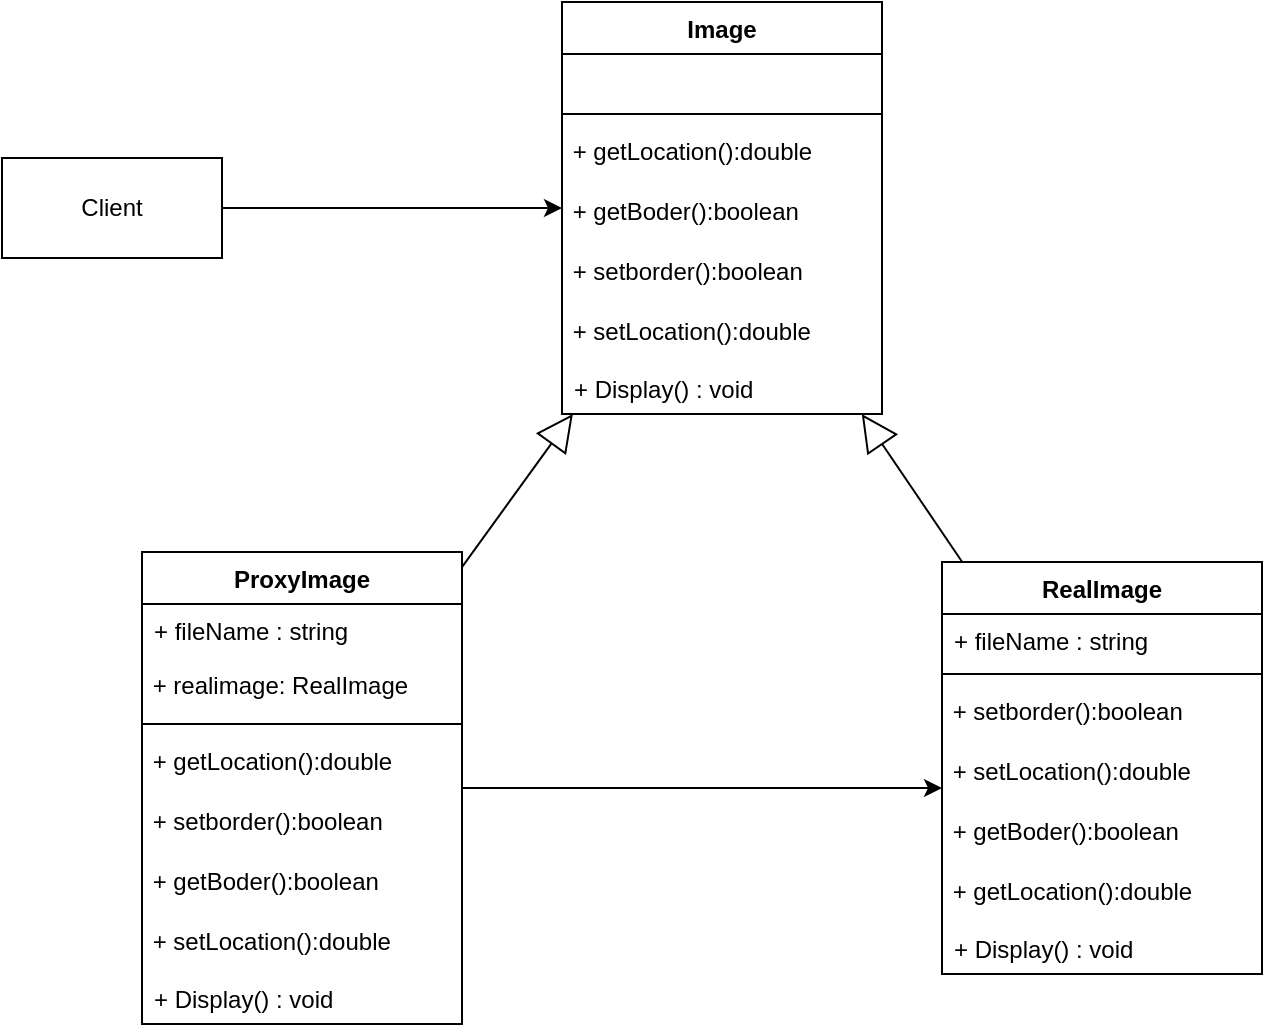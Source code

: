 <mxfile version="22.1.15" type="device">
  <diagram name="Trang-1" id="WrGnvIntFjEb5IMs-OI7">
    <mxGraphModel dx="2284" dy="746" grid="1" gridSize="10" guides="1" tooltips="1" connect="1" arrows="1" fold="1" page="1" pageScale="1" pageWidth="850" pageHeight="1100" math="0" shadow="0">
      <root>
        <mxCell id="0" />
        <mxCell id="1" parent="0" />
        <mxCell id="JpuRmubIkL6e8a2j-CH3-17" style="edgeStyle=orthogonalEdgeStyle;rounded=0;orthogonalLoop=1;jettySize=auto;html=1;" edge="1" parent="1" source="JpuRmubIkL6e8a2j-CH3-1" target="JpuRmubIkL6e8a2j-CH3-2">
          <mxGeometry relative="1" as="geometry" />
        </mxCell>
        <mxCell id="JpuRmubIkL6e8a2j-CH3-1" value="Client" style="html=1;whiteSpace=wrap;" vertex="1" parent="1">
          <mxGeometry x="-760" y="108" width="110" height="50" as="geometry" />
        </mxCell>
        <mxCell id="JpuRmubIkL6e8a2j-CH3-2" value="Image" style="swimlane;fontStyle=1;align=center;verticalAlign=top;childLayout=stackLayout;horizontal=1;startSize=26;horizontalStack=0;resizeParent=1;resizeParentMax=0;resizeLast=0;collapsible=1;marginBottom=0;whiteSpace=wrap;html=1;" vertex="1" parent="1">
          <mxGeometry x="-480" y="30" width="160" height="206" as="geometry" />
        </mxCell>
        <mxCell id="JpuRmubIkL6e8a2j-CH3-3" value="&amp;nbsp;" style="text;strokeColor=none;fillColor=none;align=left;verticalAlign=top;spacingLeft=4;spacingRight=4;overflow=hidden;rotatable=0;points=[[0,0.5],[1,0.5]];portConstraint=eastwest;whiteSpace=wrap;html=1;" vertex="1" parent="JpuRmubIkL6e8a2j-CH3-2">
          <mxGeometry y="26" width="160" height="26" as="geometry" />
        </mxCell>
        <mxCell id="JpuRmubIkL6e8a2j-CH3-4" value="" style="line;strokeWidth=1;fillColor=none;align=left;verticalAlign=middle;spacingTop=-1;spacingLeft=3;spacingRight=3;rotatable=0;labelPosition=right;points=[];portConstraint=eastwest;strokeColor=inherit;" vertex="1" parent="JpuRmubIkL6e8a2j-CH3-2">
          <mxGeometry y="52" width="160" height="8" as="geometry" />
        </mxCell>
        <mxCell id="JpuRmubIkL6e8a2j-CH3-23" value="&amp;nbsp;+ getLocation():double" style="text;html=1;align=left;verticalAlign=middle;resizable=0;points=[];autosize=1;strokeColor=none;fillColor=none;" vertex="1" parent="JpuRmubIkL6e8a2j-CH3-2">
          <mxGeometry y="60" width="160" height="30" as="geometry" />
        </mxCell>
        <mxCell id="JpuRmubIkL6e8a2j-CH3-25" value="&amp;nbsp;+ getBoder():boolean" style="text;html=1;align=left;verticalAlign=middle;resizable=0;points=[];autosize=1;strokeColor=none;fillColor=none;" vertex="1" parent="JpuRmubIkL6e8a2j-CH3-2">
          <mxGeometry y="90" width="160" height="30" as="geometry" />
        </mxCell>
        <mxCell id="JpuRmubIkL6e8a2j-CH3-26" value="&amp;nbsp;+ setborder():boolean" style="text;html=1;align=left;verticalAlign=middle;resizable=0;points=[];autosize=1;strokeColor=none;fillColor=none;" vertex="1" parent="JpuRmubIkL6e8a2j-CH3-2">
          <mxGeometry y="120" width="160" height="30" as="geometry" />
        </mxCell>
        <mxCell id="JpuRmubIkL6e8a2j-CH3-24" value="&amp;nbsp;+ setLocation():double" style="text;html=1;align=left;verticalAlign=middle;resizable=0;points=[];autosize=1;strokeColor=none;fillColor=none;" vertex="1" parent="JpuRmubIkL6e8a2j-CH3-2">
          <mxGeometry y="150" width="160" height="30" as="geometry" />
        </mxCell>
        <mxCell id="JpuRmubIkL6e8a2j-CH3-5" value="+ Display() : void" style="text;strokeColor=none;fillColor=none;align=left;verticalAlign=top;spacingLeft=4;spacingRight=4;overflow=hidden;rotatable=0;points=[[0,0.5],[1,0.5]];portConstraint=eastwest;whiteSpace=wrap;html=1;" vertex="1" parent="JpuRmubIkL6e8a2j-CH3-2">
          <mxGeometry y="180" width="160" height="26" as="geometry" />
        </mxCell>
        <mxCell id="JpuRmubIkL6e8a2j-CH3-33" style="edgeStyle=orthogonalEdgeStyle;rounded=0;orthogonalLoop=1;jettySize=auto;html=1;" edge="1" parent="1" source="JpuRmubIkL6e8a2j-CH3-6" target="JpuRmubIkL6e8a2j-CH3-10">
          <mxGeometry relative="1" as="geometry">
            <Array as="points">
              <mxPoint x="-460" y="423" />
              <mxPoint x="-460" y="423" />
            </Array>
          </mxGeometry>
        </mxCell>
        <mxCell id="JpuRmubIkL6e8a2j-CH3-6" value="ProxyImage" style="swimlane;fontStyle=1;align=center;verticalAlign=top;childLayout=stackLayout;horizontal=1;startSize=26;horizontalStack=0;resizeParent=1;resizeParentMax=0;resizeLast=0;collapsible=1;marginBottom=0;whiteSpace=wrap;html=1;" vertex="1" parent="1">
          <mxGeometry x="-690" y="305" width="160" height="236" as="geometry" />
        </mxCell>
        <mxCell id="JpuRmubIkL6e8a2j-CH3-7" value="+ fileName : string" style="text;strokeColor=none;fillColor=none;align=left;verticalAlign=top;spacingLeft=4;spacingRight=4;overflow=hidden;rotatable=0;points=[[0,0.5],[1,0.5]];portConstraint=eastwest;whiteSpace=wrap;html=1;" vertex="1" parent="JpuRmubIkL6e8a2j-CH3-6">
          <mxGeometry y="26" width="160" height="26" as="geometry" />
        </mxCell>
        <mxCell id="JpuRmubIkL6e8a2j-CH3-18" value="&amp;nbsp;+ realimage: RealImage" style="text;html=1;align=left;verticalAlign=middle;resizable=0;points=[];autosize=1;strokeColor=none;fillColor=none;" vertex="1" parent="JpuRmubIkL6e8a2j-CH3-6">
          <mxGeometry y="52" width="160" height="30" as="geometry" />
        </mxCell>
        <mxCell id="JpuRmubIkL6e8a2j-CH3-8" value="" style="line;strokeWidth=1;fillColor=none;align=left;verticalAlign=middle;spacingTop=-1;spacingLeft=3;spacingRight=3;rotatable=0;labelPosition=right;points=[];portConstraint=eastwest;strokeColor=inherit;" vertex="1" parent="JpuRmubIkL6e8a2j-CH3-6">
          <mxGeometry y="82" width="160" height="8" as="geometry" />
        </mxCell>
        <mxCell id="JpuRmubIkL6e8a2j-CH3-19" value="&amp;nbsp;+ getLocation():double" style="text;html=1;align=left;verticalAlign=middle;resizable=0;points=[];autosize=1;strokeColor=none;fillColor=none;" vertex="1" parent="JpuRmubIkL6e8a2j-CH3-6">
          <mxGeometry y="90" width="160" height="30" as="geometry" />
        </mxCell>
        <mxCell id="JpuRmubIkL6e8a2j-CH3-22" value="&amp;nbsp;+ setborder():boolean" style="text;html=1;align=left;verticalAlign=middle;resizable=0;points=[];autosize=1;strokeColor=none;fillColor=none;" vertex="1" parent="JpuRmubIkL6e8a2j-CH3-6">
          <mxGeometry y="120" width="160" height="30" as="geometry" />
        </mxCell>
        <mxCell id="JpuRmubIkL6e8a2j-CH3-21" value="&amp;nbsp;+ getBoder():boolean" style="text;html=1;align=left;verticalAlign=middle;resizable=0;points=[];autosize=1;strokeColor=none;fillColor=none;" vertex="1" parent="JpuRmubIkL6e8a2j-CH3-6">
          <mxGeometry y="150" width="160" height="30" as="geometry" />
        </mxCell>
        <mxCell id="JpuRmubIkL6e8a2j-CH3-20" value="&amp;nbsp;+ setLocation():double" style="text;html=1;align=left;verticalAlign=middle;resizable=0;points=[];autosize=1;strokeColor=none;fillColor=none;" vertex="1" parent="JpuRmubIkL6e8a2j-CH3-6">
          <mxGeometry y="180" width="160" height="30" as="geometry" />
        </mxCell>
        <mxCell id="JpuRmubIkL6e8a2j-CH3-15" value="+ Display() : void" style="text;strokeColor=none;fillColor=none;align=left;verticalAlign=top;spacingLeft=4;spacingRight=4;overflow=hidden;rotatable=0;points=[[0,0.5],[1,0.5]];portConstraint=eastwest;whiteSpace=wrap;html=1;" vertex="1" parent="JpuRmubIkL6e8a2j-CH3-6">
          <mxGeometry y="210" width="160" height="26" as="geometry" />
        </mxCell>
        <mxCell id="JpuRmubIkL6e8a2j-CH3-10" value="RealImage" style="swimlane;fontStyle=1;align=center;verticalAlign=top;childLayout=stackLayout;horizontal=1;startSize=26;horizontalStack=0;resizeParent=1;resizeParentMax=0;resizeLast=0;collapsible=1;marginBottom=0;whiteSpace=wrap;html=1;" vertex="1" parent="1">
          <mxGeometry x="-290" y="310" width="160" height="206" as="geometry" />
        </mxCell>
        <mxCell id="JpuRmubIkL6e8a2j-CH3-16" value="+ fileName : string" style="text;strokeColor=none;fillColor=none;align=left;verticalAlign=top;spacingLeft=4;spacingRight=4;overflow=hidden;rotatable=0;points=[[0,0.5],[1,0.5]];portConstraint=eastwest;whiteSpace=wrap;html=1;" vertex="1" parent="JpuRmubIkL6e8a2j-CH3-10">
          <mxGeometry y="26" width="160" height="26" as="geometry" />
        </mxCell>
        <mxCell id="JpuRmubIkL6e8a2j-CH3-12" value="" style="line;strokeWidth=1;fillColor=none;align=left;verticalAlign=middle;spacingTop=-1;spacingLeft=3;spacingRight=3;rotatable=0;labelPosition=right;points=[];portConstraint=eastwest;strokeColor=inherit;" vertex="1" parent="JpuRmubIkL6e8a2j-CH3-10">
          <mxGeometry y="52" width="160" height="8" as="geometry" />
        </mxCell>
        <mxCell id="JpuRmubIkL6e8a2j-CH3-30" value="&amp;nbsp;+ setborder():boolean" style="text;html=1;align=left;verticalAlign=middle;resizable=0;points=[];autosize=1;strokeColor=none;fillColor=none;" vertex="1" parent="JpuRmubIkL6e8a2j-CH3-10">
          <mxGeometry y="60" width="160" height="30" as="geometry" />
        </mxCell>
        <mxCell id="JpuRmubIkL6e8a2j-CH3-28" value="&amp;nbsp;+ setLocation():double" style="text;html=1;align=left;verticalAlign=middle;resizable=0;points=[];autosize=1;strokeColor=none;fillColor=none;" vertex="1" parent="JpuRmubIkL6e8a2j-CH3-10">
          <mxGeometry y="90" width="160" height="30" as="geometry" />
        </mxCell>
        <mxCell id="JpuRmubIkL6e8a2j-CH3-29" value="&amp;nbsp;+ getBoder():boolean" style="text;html=1;align=left;verticalAlign=middle;resizable=0;points=[];autosize=1;strokeColor=none;fillColor=none;" vertex="1" parent="JpuRmubIkL6e8a2j-CH3-10">
          <mxGeometry y="120" width="160" height="30" as="geometry" />
        </mxCell>
        <mxCell id="JpuRmubIkL6e8a2j-CH3-27" value="&amp;nbsp;+ getLocation():double" style="text;html=1;align=left;verticalAlign=middle;resizable=0;points=[];autosize=1;strokeColor=none;fillColor=none;" vertex="1" parent="JpuRmubIkL6e8a2j-CH3-10">
          <mxGeometry y="150" width="160" height="30" as="geometry" />
        </mxCell>
        <mxCell id="JpuRmubIkL6e8a2j-CH3-14" value="+ Display() : void" style="text;strokeColor=none;fillColor=none;align=left;verticalAlign=top;spacingLeft=4;spacingRight=4;overflow=hidden;rotatable=0;points=[[0,0.5],[1,0.5]];portConstraint=eastwest;whiteSpace=wrap;html=1;" vertex="1" parent="JpuRmubIkL6e8a2j-CH3-10">
          <mxGeometry y="180" width="160" height="26" as="geometry" />
        </mxCell>
        <mxCell id="JpuRmubIkL6e8a2j-CH3-31" value="" style="endArrow=block;endSize=16;endFill=0;html=1;rounded=0;" edge="1" parent="1" source="JpuRmubIkL6e8a2j-CH3-6" target="JpuRmubIkL6e8a2j-CH3-2">
          <mxGeometry width="160" relative="1" as="geometry">
            <mxPoint x="-770" y="270" as="sourcePoint" />
            <mxPoint x="-610" y="270" as="targetPoint" />
          </mxGeometry>
        </mxCell>
        <mxCell id="JpuRmubIkL6e8a2j-CH3-32" value="" style="endArrow=block;endSize=16;endFill=0;html=1;rounded=0;" edge="1" parent="1" source="JpuRmubIkL6e8a2j-CH3-10" target="JpuRmubIkL6e8a2j-CH3-2">
          <mxGeometry width="160" relative="1" as="geometry">
            <mxPoint x="-480" y="360" as="sourcePoint" />
            <mxPoint x="-320" y="360" as="targetPoint" />
          </mxGeometry>
        </mxCell>
      </root>
    </mxGraphModel>
  </diagram>
</mxfile>
